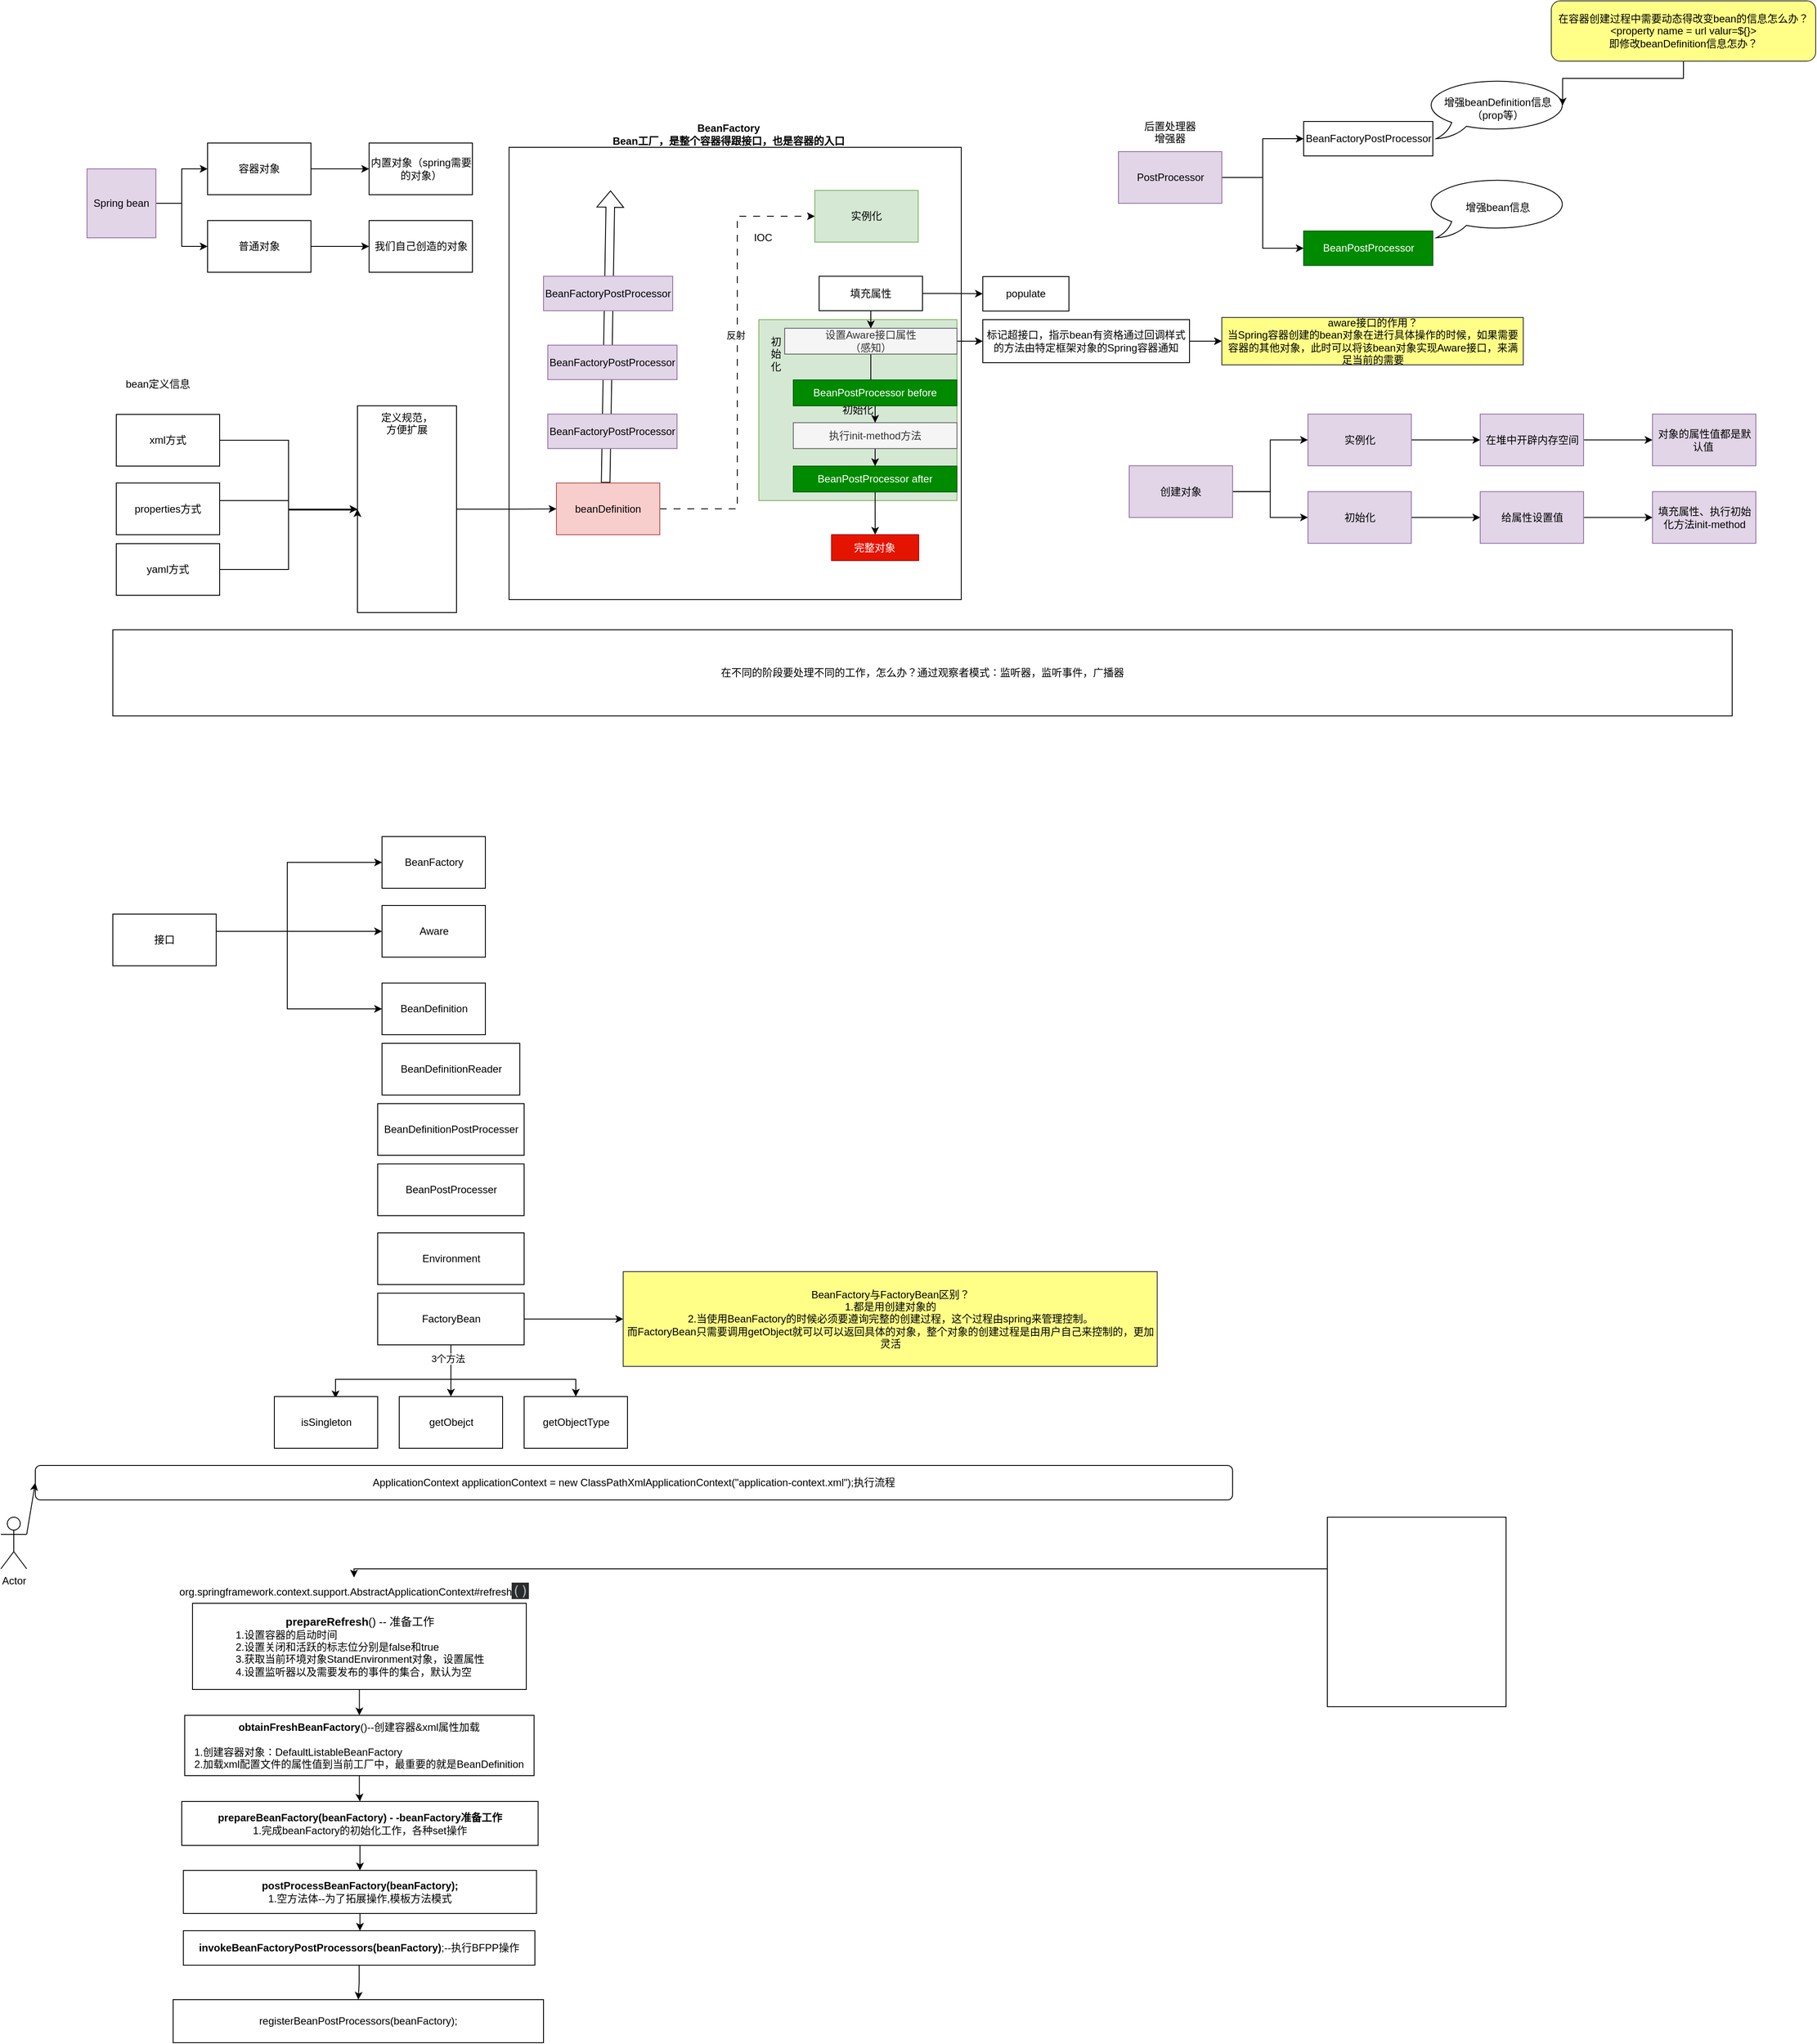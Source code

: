 <mxfile version="21.6.1" type="github">
  <diagram name="Page-1" id="jlQ3cXgN7aJ13FgP9XYz">
    <mxGraphModel dx="3249" dy="2058" grid="1" gridSize="10" guides="1" tooltips="1" connect="1" arrows="1" fold="1" page="1" pageScale="1" pageWidth="827" pageHeight="1169" math="0" shadow="0">
      <root>
        <mxCell id="0" />
        <mxCell id="1" parent="0" />
        <mxCell id="SPWMK8qn0EH0Q9EclBWB-1" value="" style="whiteSpace=wrap;html=1;aspect=fixed;" vertex="1" parent="1">
          <mxGeometry x="-860" y="-760" width="525" height="525" as="geometry" />
        </mxCell>
        <mxCell id="SPWMK8qn0EH0Q9EclBWB-2" value="&lt;b&gt;BeanFactory&lt;br&gt;Bean工厂，是整个容器得跟接口，也是容器的入口&lt;/b&gt;" style="text;html=1;strokeColor=none;fillColor=none;align=center;verticalAlign=middle;whiteSpace=wrap;rounded=0;" vertex="1" parent="1">
          <mxGeometry x="-780" y="-785" width="350" height="20" as="geometry" />
        </mxCell>
        <mxCell id="SPWMK8qn0EH0Q9EclBWB-12" style="edgeStyle=orthogonalEdgeStyle;rounded=0;orthogonalLoop=1;jettySize=auto;html=1;exitX=1;exitY=0.5;exitDx=0;exitDy=0;entryX=0;entryY=0.5;entryDx=0;entryDy=0;dashed=1;dashPattern=8 8;" edge="1" parent="1" source="SPWMK8qn0EH0Q9EclBWB-3" target="SPWMK8qn0EH0Q9EclBWB-5">
          <mxGeometry relative="1" as="geometry" />
        </mxCell>
        <mxCell id="SPWMK8qn0EH0Q9EclBWB-13" value="反射" style="edgeLabel;html=1;align=center;verticalAlign=middle;resizable=0;points=[];" vertex="1" connectable="0" parent="SPWMK8qn0EH0Q9EclBWB-12">
          <mxGeometry x="0.124" y="2" relative="1" as="geometry">
            <mxPoint as="offset" />
          </mxGeometry>
        </mxCell>
        <mxCell id="SPWMK8qn0EH0Q9EclBWB-3" value="beanDefinition" style="rounded=0;whiteSpace=wrap;html=1;fillColor=#f8cecc;strokeColor=#b85450;" vertex="1" parent="1">
          <mxGeometry x="-805" y="-370.36" width="120" height="60" as="geometry" />
        </mxCell>
        <mxCell id="SPWMK8qn0EH0Q9EclBWB-4" value="初始化" style="rounded=0;whiteSpace=wrap;html=1;fillColor=#d5e8d4;strokeColor=#82b366;" vertex="1" parent="1">
          <mxGeometry x="-570" y="-560" width="230" height="210" as="geometry" />
        </mxCell>
        <mxCell id="SPWMK8qn0EH0Q9EclBWB-5" value="实例化" style="rounded=0;whiteSpace=wrap;html=1;fillColor=#d5e8d4;strokeColor=#82b366;" vertex="1" parent="1">
          <mxGeometry x="-505" y="-710" width="120" height="60" as="geometry" />
        </mxCell>
        <mxCell id="SPWMK8qn0EH0Q9EclBWB-7" value="" style="shape=flexArrow;endArrow=classic;html=1;rounded=0;entryX=0.319;entryY=0.021;entryDx=0;entryDy=0;entryPerimeter=0;" edge="1" parent="1">
          <mxGeometry width="50" height="50" relative="1" as="geometry">
            <mxPoint x="-747.85" y="-370.71" as="sourcePoint" />
            <mxPoint x="-742.16" y="-710" as="targetPoint" />
          </mxGeometry>
        </mxCell>
        <mxCell id="SPWMK8qn0EH0Q9EclBWB-8" value="BeanFactoryPostProcessor" style="rounded=0;whiteSpace=wrap;html=1;fillColor=#e1d5e7;strokeColor=#9673a6;" vertex="1" parent="1">
          <mxGeometry x="-815" y="-450.36" width="150" height="40" as="geometry" />
        </mxCell>
        <mxCell id="SPWMK8qn0EH0Q9EclBWB-9" value="BeanFactoryPostProcessor" style="rounded=0;whiteSpace=wrap;html=1;fillColor=#e1d5e7;strokeColor=#9673a6;" vertex="1" parent="1">
          <mxGeometry x="-815" y="-530.36" width="150" height="40" as="geometry" />
        </mxCell>
        <mxCell id="SPWMK8qn0EH0Q9EclBWB-10" value="BeanFactoryPostProcessor" style="rounded=0;whiteSpace=wrap;html=1;fillColor=#e1d5e7;strokeColor=#9673a6;" vertex="1" parent="1">
          <mxGeometry x="-820" y="-610.36" width="150" height="40" as="geometry" />
        </mxCell>
        <mxCell id="SPWMK8qn0EH0Q9EclBWB-15" value="IOC" style="text;html=1;strokeColor=none;fillColor=none;align=center;verticalAlign=middle;whiteSpace=wrap;rounded=0;" vertex="1" parent="1">
          <mxGeometry x="-595" y="-670" width="60" height="30" as="geometry" />
        </mxCell>
        <mxCell id="SPWMK8qn0EH0Q9EclBWB-18" value="" style="edgeStyle=orthogonalEdgeStyle;rounded=0;orthogonalLoop=1;jettySize=auto;html=1;" edge="1" parent="1" source="SPWMK8qn0EH0Q9EclBWB-16" target="SPWMK8qn0EH0Q9EclBWB-17">
          <mxGeometry relative="1" as="geometry" />
        </mxCell>
        <mxCell id="SPWMK8qn0EH0Q9EclBWB-21" value="" style="edgeStyle=orthogonalEdgeStyle;rounded=0;orthogonalLoop=1;jettySize=auto;html=1;" edge="1" parent="1" source="SPWMK8qn0EH0Q9EclBWB-16" target="SPWMK8qn0EH0Q9EclBWB-20">
          <mxGeometry relative="1" as="geometry" />
        </mxCell>
        <mxCell id="SPWMK8qn0EH0Q9EclBWB-16" value="填充属性" style="rounded=0;whiteSpace=wrap;html=1;" vertex="1" parent="1">
          <mxGeometry x="-500" y="-610.36" width="120" height="40" as="geometry" />
        </mxCell>
        <mxCell id="SPWMK8qn0EH0Q9EclBWB-17" value="populate" style="rounded=0;whiteSpace=wrap;html=1;" vertex="1" parent="1">
          <mxGeometry x="-310" y="-610" width="100" height="40" as="geometry" />
        </mxCell>
        <mxCell id="SPWMK8qn0EH0Q9EclBWB-67" style="edgeStyle=orthogonalEdgeStyle;rounded=0;orthogonalLoop=1;jettySize=auto;html=1;entryX=0;entryY=0.5;entryDx=0;entryDy=0;" edge="1" parent="1" source="SPWMK8qn0EH0Q9EclBWB-20" target="SPWMK8qn0EH0Q9EclBWB-66">
          <mxGeometry relative="1" as="geometry" />
        </mxCell>
        <mxCell id="SPWMK8qn0EH0Q9EclBWB-68" value="" style="edgeStyle=orthogonalEdgeStyle;rounded=0;orthogonalLoop=1;jettySize=auto;html=1;entryX=0.5;entryY=0;entryDx=0;entryDy=0;" edge="1" parent="1" source="SPWMK8qn0EH0Q9EclBWB-20" target="SPWMK8qn0EH0Q9EclBWB-36">
          <mxGeometry relative="1" as="geometry">
            <Array as="points">
              <mxPoint x="-440" y="-480" />
              <mxPoint x="-435" y="-480" />
            </Array>
          </mxGeometry>
        </mxCell>
        <mxCell id="SPWMK8qn0EH0Q9EclBWB-20" value="设置Aware接口属性&lt;br&gt;（感知）" style="rounded=0;whiteSpace=wrap;html=1;fillColor=#f5f5f5;fontColor=#333333;strokeColor=#666666;" vertex="1" parent="1">
          <mxGeometry x="-540" y="-550" width="200" height="30" as="geometry" />
        </mxCell>
        <mxCell id="SPWMK8qn0EH0Q9EclBWB-22" value="BeanFactoryPostProcessor" style="rounded=0;whiteSpace=wrap;html=1;" vertex="1" parent="1">
          <mxGeometry x="62.5" y="-790" width="150" height="40" as="geometry" />
        </mxCell>
        <mxCell id="SPWMK8qn0EH0Q9EclBWB-26" style="edgeStyle=orthogonalEdgeStyle;rounded=0;orthogonalLoop=1;jettySize=auto;html=1;entryX=0;entryY=0.5;entryDx=0;entryDy=0;" edge="1" parent="1" source="SPWMK8qn0EH0Q9EclBWB-23" target="SPWMK8qn0EH0Q9EclBWB-22">
          <mxGeometry relative="1" as="geometry" />
        </mxCell>
        <mxCell id="SPWMK8qn0EH0Q9EclBWB-31" style="edgeStyle=orthogonalEdgeStyle;rounded=0;orthogonalLoop=1;jettySize=auto;html=1;entryX=0;entryY=0.5;entryDx=0;entryDy=0;" edge="1" parent="1" source="SPWMK8qn0EH0Q9EclBWB-23" target="SPWMK8qn0EH0Q9EclBWB-32">
          <mxGeometry relative="1" as="geometry">
            <mxPoint x="62.5" y="-665" as="targetPoint" />
          </mxGeometry>
        </mxCell>
        <mxCell id="SPWMK8qn0EH0Q9EclBWB-23" value="PostProcessor" style="whiteSpace=wrap;html=1;rounded=0;fillColor=#e1d5e7;strokeColor=#9673a6;" vertex="1" parent="1">
          <mxGeometry x="-152.5" y="-755" width="120" height="60" as="geometry" />
        </mxCell>
        <mxCell id="SPWMK8qn0EH0Q9EclBWB-29" value="&#xa;&lt;span style=&quot;color: rgb(0, 0, 0); font-family: Helvetica; font-size: 12px; font-style: normal; font-variant-ligatures: normal; font-variant-caps: normal; font-weight: 400; letter-spacing: normal; orphans: 2; text-align: center; text-indent: 0px; text-transform: none; widows: 2; word-spacing: 0px; -webkit-text-stroke-width: 0px; background-color: rgb(251, 251, 251); text-decoration-thickness: initial; text-decoration-style: initial; text-decoration-color: initial; float: none; display: inline !important;&quot;&gt;后置处理器&lt;/span&gt;&lt;br style=&quot;border-color: var(--border-color); color: rgb(0, 0, 0); font-family: Helvetica; font-size: 12px; font-style: normal; font-variant-ligatures: normal; font-variant-caps: normal; font-weight: 400; letter-spacing: normal; orphans: 2; text-align: center; text-indent: 0px; text-transform: none; widows: 2; word-spacing: 0px; -webkit-text-stroke-width: 0px; background-color: rgb(251, 251, 251); text-decoration-thickness: initial; text-decoration-style: initial; text-decoration-color: initial;&quot;&gt;&lt;span style=&quot;color: rgb(0, 0, 0); font-family: Helvetica; font-size: 12px; font-style: normal; font-variant-ligatures: normal; font-variant-caps: normal; font-weight: 400; letter-spacing: normal; orphans: 2; text-align: center; text-indent: 0px; text-transform: none; widows: 2; word-spacing: 0px; -webkit-text-stroke-width: 0px; background-color: rgb(251, 251, 251); text-decoration-thickness: initial; text-decoration-style: initial; text-decoration-color: initial; float: none; display: inline !important;&quot;&gt;增强器&lt;/span&gt;&#xa;&#xa;" style="text;html=1;strokeColor=none;fillColor=none;align=center;verticalAlign=middle;whiteSpace=wrap;rounded=0;" vertex="1" parent="1">
          <mxGeometry x="-160" y="-785" width="135" height="30" as="geometry" />
        </mxCell>
        <mxCell id="SPWMK8qn0EH0Q9EclBWB-32" value="BeanPostProcessor" style="rounded=0;whiteSpace=wrap;html=1;fillColor=#008a00;fontColor=#ffffff;strokeColor=#005700;" vertex="1" parent="1">
          <mxGeometry x="62.5" y="-662.86" width="150" height="40" as="geometry" />
        </mxCell>
        <mxCell id="SPWMK8qn0EH0Q9EclBWB-34" value="增强beanDefinition信息&lt;br&gt;（prop等）" style="whiteSpace=wrap;html=1;shape=mxgraph.basic.oval_callout" vertex="1" parent="1">
          <mxGeometry x="202.5" y="-840" width="170" height="70" as="geometry" />
        </mxCell>
        <mxCell id="SPWMK8qn0EH0Q9EclBWB-35" value="增强bean信息" style="whiteSpace=wrap;html=1;shape=mxgraph.basic.oval_callout;direction=east;" vertex="1" parent="1">
          <mxGeometry x="202.5" y="-725" width="170" height="70" as="geometry" />
        </mxCell>
        <mxCell id="SPWMK8qn0EH0Q9EclBWB-41" value="" style="edgeStyle=orthogonalEdgeStyle;rounded=0;orthogonalLoop=1;jettySize=auto;html=1;" edge="1" parent="1" source="SPWMK8qn0EH0Q9EclBWB-36" target="SPWMK8qn0EH0Q9EclBWB-39">
          <mxGeometry relative="1" as="geometry" />
        </mxCell>
        <mxCell id="SPWMK8qn0EH0Q9EclBWB-36" value="BeanPostProcessor before" style="rounded=0;whiteSpace=wrap;html=1;fillColor=#008a00;fontColor=#ffffff;strokeColor=#005700;" vertex="1" parent="1">
          <mxGeometry x="-530" y="-490" width="190" height="30" as="geometry" />
        </mxCell>
        <mxCell id="SPWMK8qn0EH0Q9EclBWB-73" value="" style="edgeStyle=orthogonalEdgeStyle;rounded=0;orthogonalLoop=1;jettySize=auto;html=1;" edge="1" parent="1" source="SPWMK8qn0EH0Q9EclBWB-38" target="SPWMK8qn0EH0Q9EclBWB-43">
          <mxGeometry relative="1" as="geometry" />
        </mxCell>
        <mxCell id="SPWMK8qn0EH0Q9EclBWB-38" value="BeanPostProcessor after" style="rounded=0;whiteSpace=wrap;html=1;fillColor=#008a00;fontColor=#ffffff;strokeColor=#005700;" vertex="1" parent="1">
          <mxGeometry x="-530" y="-390" width="190" height="30" as="geometry" />
        </mxCell>
        <mxCell id="SPWMK8qn0EH0Q9EclBWB-42" value="" style="edgeStyle=orthogonalEdgeStyle;rounded=0;orthogonalLoop=1;jettySize=auto;html=1;" edge="1" parent="1" source="SPWMK8qn0EH0Q9EclBWB-39" target="SPWMK8qn0EH0Q9EclBWB-38">
          <mxGeometry relative="1" as="geometry" />
        </mxCell>
        <mxCell id="SPWMK8qn0EH0Q9EclBWB-39" value="执行init-method方法" style="rounded=0;whiteSpace=wrap;html=1;fillColor=#f5f5f5;fontColor=#333333;strokeColor=#666666;" vertex="1" parent="1">
          <mxGeometry x="-530" y="-440.36" width="190" height="30" as="geometry" />
        </mxCell>
        <mxCell id="SPWMK8qn0EH0Q9EclBWB-43" value="完整对象" style="whiteSpace=wrap;html=1;rounded=0;fillColor=#e51400;fontColor=#ffffff;strokeColor=#B20000;" vertex="1" parent="1">
          <mxGeometry x="-485.63" y="-310.36" width="101.25" height="30" as="geometry" />
        </mxCell>
        <mxCell id="SPWMK8qn0EH0Q9EclBWB-46" value="bean定义信息" style="text;strokeColor=none;fillColor=none;align=left;verticalAlign=middle;spacingLeft=4;spacingRight=4;overflow=hidden;points=[[0,0.5],[1,0.5]];portConstraint=eastwest;rotatable=0;whiteSpace=wrap;html=1;" vertex="1" parent="1">
          <mxGeometry x="-1311" y="-500" width="110" height="30" as="geometry" />
        </mxCell>
        <mxCell id="SPWMK8qn0EH0Q9EclBWB-57" style="edgeStyle=orthogonalEdgeStyle;rounded=0;orthogonalLoop=1;jettySize=auto;html=1;entryX=0;entryY=0.5;entryDx=0;entryDy=0;" edge="1" parent="1" source="SPWMK8qn0EH0Q9EclBWB-47" target="SPWMK8qn0EH0Q9EclBWB-3">
          <mxGeometry relative="1" as="geometry" />
        </mxCell>
        <mxCell id="SPWMK8qn0EH0Q9EclBWB-47" value="定义规范，&lt;br&gt;方便扩展" style="whiteSpace=wrap;html=1;verticalAlign=top;strokeWidth=1;" vertex="1" parent="1">
          <mxGeometry x="-1036" y="-460" width="115" height="240" as="geometry" />
        </mxCell>
        <mxCell id="SPWMK8qn0EH0Q9EclBWB-58" style="edgeStyle=orthogonalEdgeStyle;rounded=0;orthogonalLoop=1;jettySize=auto;html=1;entryX=0;entryY=0.5;entryDx=0;entryDy=0;" edge="1" parent="1" source="SPWMK8qn0EH0Q9EclBWB-51" target="SPWMK8qn0EH0Q9EclBWB-47">
          <mxGeometry relative="1" as="geometry" />
        </mxCell>
        <mxCell id="SPWMK8qn0EH0Q9EclBWB-51" value="xml方式" style="rounded=0;whiteSpace=wrap;html=1;" vertex="1" parent="1">
          <mxGeometry x="-1316" y="-450" width="120" height="60" as="geometry" />
        </mxCell>
        <mxCell id="SPWMK8qn0EH0Q9EclBWB-59" style="edgeStyle=orthogonalEdgeStyle;rounded=0;orthogonalLoop=1;jettySize=auto;html=1;" edge="1" parent="1" source="SPWMK8qn0EH0Q9EclBWB-52">
          <mxGeometry relative="1" as="geometry">
            <mxPoint x="-1036" y="-340.0" as="targetPoint" />
            <Array as="points">
              <mxPoint x="-1116" y="-350" />
              <mxPoint x="-1116" y="-339" />
              <mxPoint x="-1036" y="-339" />
            </Array>
          </mxGeometry>
        </mxCell>
        <mxCell id="SPWMK8qn0EH0Q9EclBWB-52" value="properties方式" style="rounded=0;whiteSpace=wrap;html=1;" vertex="1" parent="1">
          <mxGeometry x="-1316" y="-370.36" width="120" height="60" as="geometry" />
        </mxCell>
        <mxCell id="SPWMK8qn0EH0Q9EclBWB-60" style="edgeStyle=orthogonalEdgeStyle;rounded=0;orthogonalLoop=1;jettySize=auto;html=1;" edge="1" parent="1" source="SPWMK8qn0EH0Q9EclBWB-53">
          <mxGeometry relative="1" as="geometry">
            <mxPoint x="-1036" y="-340.0" as="targetPoint" />
            <Array as="points">
              <mxPoint x="-1116" y="-270" />
              <mxPoint x="-1116" y="-340" />
            </Array>
          </mxGeometry>
        </mxCell>
        <mxCell id="SPWMK8qn0EH0Q9EclBWB-53" value="yaml方式" style="rounded=0;whiteSpace=wrap;html=1;" vertex="1" parent="1">
          <mxGeometry x="-1316" y="-300" width="120" height="60" as="geometry" />
        </mxCell>
        <mxCell id="SPWMK8qn0EH0Q9EclBWB-96" value="" style="edgeStyle=orthogonalEdgeStyle;rounded=0;orthogonalLoop=1;jettySize=auto;html=1;" edge="1" parent="1" source="SPWMK8qn0EH0Q9EclBWB-65" target="SPWMK8qn0EH0Q9EclBWB-95">
          <mxGeometry relative="1" as="geometry" />
        </mxCell>
        <mxCell id="SPWMK8qn0EH0Q9EclBWB-98" style="edgeStyle=orthogonalEdgeStyle;rounded=0;orthogonalLoop=1;jettySize=auto;html=1;" edge="1" parent="1" source="SPWMK8qn0EH0Q9EclBWB-65" target="SPWMK8qn0EH0Q9EclBWB-97">
          <mxGeometry relative="1" as="geometry" />
        </mxCell>
        <mxCell id="SPWMK8qn0EH0Q9EclBWB-65" value="Spring bean" style="whiteSpace=wrap;html=1;aspect=fixed;fillColor=#e1d5e7;strokeColor=#9673a6;" vertex="1" parent="1">
          <mxGeometry x="-1350" y="-735" width="80" height="80" as="geometry" />
        </mxCell>
        <mxCell id="SPWMK8qn0EH0Q9EclBWB-79" value="" style="edgeStyle=orthogonalEdgeStyle;rounded=0;orthogonalLoop=1;jettySize=auto;html=1;" edge="1" parent="1" source="SPWMK8qn0EH0Q9EclBWB-66" target="SPWMK8qn0EH0Q9EclBWB-78">
          <mxGeometry relative="1" as="geometry" />
        </mxCell>
        <mxCell id="SPWMK8qn0EH0Q9EclBWB-66" value="标记超接口，指示bean有资格通过回调样式的方法由特定框架对象的Spring容器通知" style="rounded=0;whiteSpace=wrap;html=1;" vertex="1" parent="1">
          <mxGeometry x="-310" y="-560" width="240" height="50" as="geometry" />
        </mxCell>
        <mxCell id="SPWMK8qn0EH0Q9EclBWB-77" style="edgeStyle=orthogonalEdgeStyle;rounded=0;orthogonalLoop=1;jettySize=auto;html=1;entryX=0.945;entryY=0.45;entryDx=0;entryDy=0;entryPerimeter=0;" edge="1" parent="1" source="SPWMK8qn0EH0Q9EclBWB-75" target="SPWMK8qn0EH0Q9EclBWB-34">
          <mxGeometry relative="1" as="geometry" />
        </mxCell>
        <mxCell id="SPWMK8qn0EH0Q9EclBWB-75" value="在容器创建过程中需要动态得改变bean的信息怎么办？&lt;br&gt;&amp;lt;property name = url valur=${}&amp;gt;&lt;br&gt;即修改beanDefinition信息怎办？" style="rounded=1;whiteSpace=wrap;html=1;fillColor=#ffff88;strokeColor=#36393d;" vertex="1" parent="1">
          <mxGeometry x="350" y="-930" width="307" height="70" as="geometry" />
        </mxCell>
        <mxCell id="SPWMK8qn0EH0Q9EclBWB-78" value="aware接口的作用？&lt;br&gt;当Spring容器创建的bean对象在进行具体操作的时候，如果需要容器的其他对象，此时可以将该bean对象实现Aware接口，来满足当前的需要" style="whiteSpace=wrap;html=1;rounded=0;fillColor=#ffff88;strokeColor=#36393d;" vertex="1" parent="1">
          <mxGeometry x="-32.5" y="-562.5" width="350" height="55" as="geometry" />
        </mxCell>
        <mxCell id="SPWMK8qn0EH0Q9EclBWB-81" value="初&lt;br&gt;始&lt;br&gt;化" style="text;html=1;strokeColor=none;fillColor=none;align=center;verticalAlign=middle;whiteSpace=wrap;rounded=0;" vertex="1" parent="1">
          <mxGeometry x="-580" y="-550" width="60" height="60" as="geometry" />
        </mxCell>
        <mxCell id="SPWMK8qn0EH0Q9EclBWB-84" value="" style="edgeStyle=orthogonalEdgeStyle;rounded=0;orthogonalLoop=1;jettySize=auto;html=1;" edge="1" parent="1" source="SPWMK8qn0EH0Q9EclBWB-82" target="SPWMK8qn0EH0Q9EclBWB-83">
          <mxGeometry relative="1" as="geometry" />
        </mxCell>
        <mxCell id="SPWMK8qn0EH0Q9EclBWB-86" style="edgeStyle=orthogonalEdgeStyle;rounded=0;orthogonalLoop=1;jettySize=auto;html=1;" edge="1" parent="1" source="SPWMK8qn0EH0Q9EclBWB-82" target="SPWMK8qn0EH0Q9EclBWB-85">
          <mxGeometry relative="1" as="geometry" />
        </mxCell>
        <mxCell id="SPWMK8qn0EH0Q9EclBWB-82" value="创建对象" style="whiteSpace=wrap;html=1;rounded=0;fillColor=#e1d5e7;strokeColor=#9673a6;" vertex="1" parent="1">
          <mxGeometry x="-140" y="-390.36" width="120" height="60" as="geometry" />
        </mxCell>
        <mxCell id="SPWMK8qn0EH0Q9EclBWB-88" value="" style="edgeStyle=orthogonalEdgeStyle;rounded=0;orthogonalLoop=1;jettySize=auto;html=1;" edge="1" parent="1" source="SPWMK8qn0EH0Q9EclBWB-83" target="SPWMK8qn0EH0Q9EclBWB-87">
          <mxGeometry relative="1" as="geometry" />
        </mxCell>
        <mxCell id="SPWMK8qn0EH0Q9EclBWB-83" value="实例化" style="whiteSpace=wrap;html=1;fillColor=#e1d5e7;strokeColor=#9673a6;rounded=0;" vertex="1" parent="1">
          <mxGeometry x="67.5" y="-450.36" width="120" height="60" as="geometry" />
        </mxCell>
        <mxCell id="SPWMK8qn0EH0Q9EclBWB-92" value="" style="edgeStyle=orthogonalEdgeStyle;rounded=0;orthogonalLoop=1;jettySize=auto;html=1;" edge="1" parent="1" source="SPWMK8qn0EH0Q9EclBWB-85" target="SPWMK8qn0EH0Q9EclBWB-91">
          <mxGeometry relative="1" as="geometry" />
        </mxCell>
        <mxCell id="SPWMK8qn0EH0Q9EclBWB-85" value="初始化" style="whiteSpace=wrap;html=1;fillColor=#e1d5e7;strokeColor=#9673a6;rounded=0;" vertex="1" parent="1">
          <mxGeometry x="67.5" y="-360.36" width="120" height="60" as="geometry" />
        </mxCell>
        <mxCell id="SPWMK8qn0EH0Q9EclBWB-90" value="" style="edgeStyle=orthogonalEdgeStyle;rounded=0;orthogonalLoop=1;jettySize=auto;html=1;" edge="1" parent="1" source="SPWMK8qn0EH0Q9EclBWB-87" target="SPWMK8qn0EH0Q9EclBWB-89">
          <mxGeometry relative="1" as="geometry" />
        </mxCell>
        <mxCell id="SPWMK8qn0EH0Q9EclBWB-87" value="在堆中开辟内存空间" style="whiteSpace=wrap;html=1;fillColor=#e1d5e7;strokeColor=#9673a6;rounded=0;" vertex="1" parent="1">
          <mxGeometry x="267.5" y="-450.36" width="120" height="60" as="geometry" />
        </mxCell>
        <mxCell id="SPWMK8qn0EH0Q9EclBWB-89" value="对象的属性值都是默认值&amp;nbsp;" style="whiteSpace=wrap;html=1;fillColor=#e1d5e7;strokeColor=#9673a6;rounded=0;" vertex="1" parent="1">
          <mxGeometry x="467.5" y="-450.36" width="120" height="60" as="geometry" />
        </mxCell>
        <mxCell id="SPWMK8qn0EH0Q9EclBWB-94" value="" style="edgeStyle=orthogonalEdgeStyle;rounded=0;orthogonalLoop=1;jettySize=auto;html=1;" edge="1" parent="1" source="SPWMK8qn0EH0Q9EclBWB-91" target="SPWMK8qn0EH0Q9EclBWB-93">
          <mxGeometry relative="1" as="geometry" />
        </mxCell>
        <mxCell id="SPWMK8qn0EH0Q9EclBWB-91" value="给属性设置值" style="whiteSpace=wrap;html=1;fillColor=#e1d5e7;strokeColor=#9673a6;rounded=0;" vertex="1" parent="1">
          <mxGeometry x="267.5" y="-360.36" width="120" height="60" as="geometry" />
        </mxCell>
        <mxCell id="SPWMK8qn0EH0Q9EclBWB-93" value="填充属性、执行初始化方法init-method" style="whiteSpace=wrap;html=1;fillColor=#e1d5e7;strokeColor=#9673a6;rounded=0;" vertex="1" parent="1">
          <mxGeometry x="467.5" y="-360.36" width="120" height="60" as="geometry" />
        </mxCell>
        <mxCell id="SPWMK8qn0EH0Q9EclBWB-100" value="" style="edgeStyle=orthogonalEdgeStyle;rounded=0;orthogonalLoop=1;jettySize=auto;html=1;" edge="1" parent="1" source="SPWMK8qn0EH0Q9EclBWB-95" target="SPWMK8qn0EH0Q9EclBWB-99">
          <mxGeometry relative="1" as="geometry" />
        </mxCell>
        <mxCell id="SPWMK8qn0EH0Q9EclBWB-95" value="容器对象" style="whiteSpace=wrap;html=1;" vertex="1" parent="1">
          <mxGeometry x="-1210" y="-765" width="120" height="60" as="geometry" />
        </mxCell>
        <mxCell id="SPWMK8qn0EH0Q9EclBWB-102" value="" style="edgeStyle=orthogonalEdgeStyle;rounded=0;orthogonalLoop=1;jettySize=auto;html=1;" edge="1" parent="1" source="SPWMK8qn0EH0Q9EclBWB-97" target="SPWMK8qn0EH0Q9EclBWB-101">
          <mxGeometry relative="1" as="geometry" />
        </mxCell>
        <mxCell id="SPWMK8qn0EH0Q9EclBWB-97" value="普通对象" style="whiteSpace=wrap;html=1;" vertex="1" parent="1">
          <mxGeometry x="-1210" y="-675" width="120" height="60" as="geometry" />
        </mxCell>
        <mxCell id="SPWMK8qn0EH0Q9EclBWB-99" value="内置对象（spring需要的对象）" style="whiteSpace=wrap;html=1;" vertex="1" parent="1">
          <mxGeometry x="-1022.5" y="-765" width="120" height="60" as="geometry" />
        </mxCell>
        <mxCell id="SPWMK8qn0EH0Q9EclBWB-101" value="我们自己创造的对象" style="whiteSpace=wrap;html=1;" vertex="1" parent="1">
          <mxGeometry x="-1022.5" y="-675" width="120" height="60" as="geometry" />
        </mxCell>
        <mxCell id="SPWMK8qn0EH0Q9EclBWB-104" value="在不同的阶段要处理不同的工作，怎么办？通过观察者模式：监听器，监听事件，广播器" style="rounded=0;whiteSpace=wrap;html=1;" vertex="1" parent="1">
          <mxGeometry x="-1320" y="-200" width="1880" height="100" as="geometry" />
        </mxCell>
        <mxCell id="SPWMK8qn0EH0Q9EclBWB-107" value="" style="edgeStyle=orthogonalEdgeStyle;rounded=0;orthogonalLoop=1;jettySize=auto;html=1;entryX=0;entryY=0.5;entryDx=0;entryDy=0;" edge="1" parent="1" target="SPWMK8qn0EH0Q9EclBWB-106">
          <mxGeometry relative="1" as="geometry">
            <mxPoint x="-1200" y="150" as="sourcePoint" />
            <mxPoint x="-1007.5" y="30" as="targetPoint" />
            <Array as="points">
              <mxPoint x="-1117.5" y="150" />
              <mxPoint x="-1117.5" y="70" />
            </Array>
          </mxGeometry>
        </mxCell>
        <mxCell id="SPWMK8qn0EH0Q9EclBWB-110" style="edgeStyle=orthogonalEdgeStyle;rounded=0;orthogonalLoop=1;jettySize=auto;html=1;" edge="1" parent="1" source="SPWMK8qn0EH0Q9EclBWB-105" target="SPWMK8qn0EH0Q9EclBWB-108">
          <mxGeometry relative="1" as="geometry">
            <Array as="points">
              <mxPoint x="-1157.5" y="150" />
              <mxPoint x="-1157.5" y="150" />
            </Array>
          </mxGeometry>
        </mxCell>
        <mxCell id="SPWMK8qn0EH0Q9EclBWB-111" style="edgeStyle=orthogonalEdgeStyle;rounded=0;orthogonalLoop=1;jettySize=auto;html=1;entryX=0;entryY=0.5;entryDx=0;entryDy=0;" edge="1" parent="1" source="SPWMK8qn0EH0Q9EclBWB-105" target="SPWMK8qn0EH0Q9EclBWB-109">
          <mxGeometry relative="1" as="geometry">
            <Array as="points">
              <mxPoint x="-1117.5" y="150" />
              <mxPoint x="-1117.5" y="240" />
            </Array>
          </mxGeometry>
        </mxCell>
        <mxCell id="SPWMK8qn0EH0Q9EclBWB-105" value="接口" style="rounded=0;whiteSpace=wrap;html=1;" vertex="1" parent="1">
          <mxGeometry x="-1320" y="130" width="120" height="60" as="geometry" />
        </mxCell>
        <mxCell id="SPWMK8qn0EH0Q9EclBWB-106" value="BeanFactory" style="rounded=0;whiteSpace=wrap;html=1;" vertex="1" parent="1">
          <mxGeometry x="-1007.5" y="40" width="120" height="60" as="geometry" />
        </mxCell>
        <mxCell id="SPWMK8qn0EH0Q9EclBWB-108" value="Aware" style="rounded=0;whiteSpace=wrap;html=1;" vertex="1" parent="1">
          <mxGeometry x="-1007.5" y="120" width="120" height="60" as="geometry" />
        </mxCell>
        <mxCell id="SPWMK8qn0EH0Q9EclBWB-109" value="BeanDefinition" style="rounded=0;whiteSpace=wrap;html=1;" vertex="1" parent="1">
          <mxGeometry x="-1007.5" y="210" width="120" height="60" as="geometry" />
        </mxCell>
        <mxCell id="SPWMK8qn0EH0Q9EclBWB-112" value="BeanDefinitionReader" style="rounded=0;whiteSpace=wrap;html=1;" vertex="1" parent="1">
          <mxGeometry x="-1007.5" y="280" width="160" height="60" as="geometry" />
        </mxCell>
        <mxCell id="SPWMK8qn0EH0Q9EclBWB-113" value="BeanDefinitionPostProcesser" style="rounded=0;whiteSpace=wrap;html=1;" vertex="1" parent="1">
          <mxGeometry x="-1012.5" y="350" width="170" height="60" as="geometry" />
        </mxCell>
        <mxCell id="SPWMK8qn0EH0Q9EclBWB-114" value="BeanPostProcesser" style="rounded=0;whiteSpace=wrap;html=1;" vertex="1" parent="1">
          <mxGeometry x="-1012.5" y="420" width="170" height="60" as="geometry" />
        </mxCell>
        <mxCell id="SPWMK8qn0EH0Q9EclBWB-115" value="Environment" style="rounded=0;whiteSpace=wrap;html=1;" vertex="1" parent="1">
          <mxGeometry x="-1012.5" y="500" width="170" height="60" as="geometry" />
        </mxCell>
        <mxCell id="SPWMK8qn0EH0Q9EclBWB-118" value="" style="edgeStyle=orthogonalEdgeStyle;rounded=0;orthogonalLoop=1;jettySize=auto;html=1;" edge="1" parent="1" source="SPWMK8qn0EH0Q9EclBWB-116" target="SPWMK8qn0EH0Q9EclBWB-117">
          <mxGeometry relative="1" as="geometry" />
        </mxCell>
        <mxCell id="SPWMK8qn0EH0Q9EclBWB-121" style="edgeStyle=orthogonalEdgeStyle;rounded=0;orthogonalLoop=1;jettySize=auto;html=1;entryX=0.592;entryY=0.033;entryDx=0;entryDy=0;entryPerimeter=0;" edge="1" parent="1" source="SPWMK8qn0EH0Q9EclBWB-116" target="SPWMK8qn0EH0Q9EclBWB-120">
          <mxGeometry relative="1" as="geometry">
            <Array as="points">
              <mxPoint x="-927.5" y="670" />
              <mxPoint x="-1061.5" y="670" />
            </Array>
          </mxGeometry>
        </mxCell>
        <mxCell id="SPWMK8qn0EH0Q9EclBWB-122" style="edgeStyle=orthogonalEdgeStyle;rounded=0;orthogonalLoop=1;jettySize=auto;html=1;" edge="1" parent="1" source="SPWMK8qn0EH0Q9EclBWB-116" target="SPWMK8qn0EH0Q9EclBWB-119">
          <mxGeometry relative="1" as="geometry">
            <Array as="points">
              <mxPoint x="-927.5" y="670" />
              <mxPoint x="-782.5" y="670" />
            </Array>
          </mxGeometry>
        </mxCell>
        <mxCell id="SPWMK8qn0EH0Q9EclBWB-125" value="3个方法" style="edgeLabel;html=1;align=center;verticalAlign=middle;resizable=0;points=[];" vertex="1" connectable="0" parent="SPWMK8qn0EH0Q9EclBWB-122">
          <mxGeometry x="-0.849" y="-4" relative="1" as="geometry">
            <mxPoint as="offset" />
          </mxGeometry>
        </mxCell>
        <mxCell id="SPWMK8qn0EH0Q9EclBWB-124" value="" style="edgeStyle=orthogonalEdgeStyle;rounded=0;orthogonalLoop=1;jettySize=auto;html=1;" edge="1" parent="1" source="SPWMK8qn0EH0Q9EclBWB-116" target="SPWMK8qn0EH0Q9EclBWB-123">
          <mxGeometry relative="1" as="geometry" />
        </mxCell>
        <mxCell id="SPWMK8qn0EH0Q9EclBWB-116" value="FactoryBean" style="rounded=0;whiteSpace=wrap;html=1;" vertex="1" parent="1">
          <mxGeometry x="-1012.5" y="570" width="170" height="60" as="geometry" />
        </mxCell>
        <mxCell id="SPWMK8qn0EH0Q9EclBWB-117" value="getObejct" style="rounded=0;whiteSpace=wrap;html=1;" vertex="1" parent="1">
          <mxGeometry x="-987.5" y="690" width="120" height="60" as="geometry" />
        </mxCell>
        <mxCell id="SPWMK8qn0EH0Q9EclBWB-119" value="getObjectType" style="rounded=0;whiteSpace=wrap;html=1;" vertex="1" parent="1">
          <mxGeometry x="-842.5" y="690" width="120" height="60" as="geometry" />
        </mxCell>
        <mxCell id="SPWMK8qn0EH0Q9EclBWB-120" value="isSingleton" style="rounded=0;whiteSpace=wrap;html=1;" vertex="1" parent="1">
          <mxGeometry x="-1132.5" y="690" width="120" height="60" as="geometry" />
        </mxCell>
        <mxCell id="SPWMK8qn0EH0Q9EclBWB-123" value="BeanFactory与FactoryBean区别？&lt;br&gt;1.都是用创建对象的&lt;br&gt;2.当使用BeanFactory的时候必须要遵询完整的创建过程，这个过程由spring来管理控制。&lt;br&gt;而FactoryBean只需要调用getObject就可以可以返回具体的对象，整个对象的创建过程是由用户自己来控制的，更加灵活" style="whiteSpace=wrap;html=1;rounded=0;fillColor=#ffff88;strokeColor=#36393d;" vertex="1" parent="1">
          <mxGeometry x="-727.5" y="545" width="620" height="110" as="geometry" />
        </mxCell>
        <mxCell id="SPWMK8qn0EH0Q9EclBWB-131" value="" style="edgeStyle=orthogonalEdgeStyle;rounded=0;orthogonalLoop=1;jettySize=auto;html=1;" edge="1" parent="1" source="SPWMK8qn0EH0Q9EclBWB-126" target="SPWMK8qn0EH0Q9EclBWB-130">
          <mxGeometry relative="1" as="geometry" />
        </mxCell>
        <mxCell id="SPWMK8qn0EH0Q9EclBWB-126" value="&lt;font style=&quot;font-size: 13px;&quot;&gt;&lt;b&gt;prepareRefresh&lt;/b&gt;() -- 准备工作&lt;/font&gt;&lt;br&gt;&lt;div style=&quot;text-align: left;&quot;&gt;&lt;span style=&quot;background-color: initial;&quot;&gt;1.设置容器的启动时间&lt;/span&gt;&lt;/div&gt;&lt;div style=&quot;text-align: left;&quot;&gt;&lt;span style=&quot;background-color: initial;&quot;&gt;2.设置关闭和活跃的标志位分别是false和true&lt;/span&gt;&lt;/div&gt;&lt;div style=&quot;text-align: left;&quot;&gt;&lt;span style=&quot;background-color: initial;&quot;&gt;3.获取当前环境对象StandEnvironment对象，设置属性&lt;/span&gt;&lt;/div&gt;&lt;div style=&quot;text-align: left;&quot;&gt;&lt;span style=&quot;background-color: initial;&quot;&gt;4.设置监听器以及需要发布的事件的集合，默认为空&lt;/span&gt;&lt;/div&gt;" style="rounded=0;whiteSpace=wrap;html=1;" vertex="1" parent="1">
          <mxGeometry x="-1227.5" y="930" width="387.5" height="100" as="geometry" />
        </mxCell>
        <mxCell id="SPWMK8qn0EH0Q9EclBWB-127" value="org.springframework.context.support.AbstractApplicationContext#refresh&lt;span style=&quot;background-color: rgb(43, 43, 43); color: rgb(169, 183, 198); font-family: &amp;quot;JetBrains Mono&amp;quot;, monospace; font-size: 12pt;&quot;&gt;()&lt;/span&gt;" style="text;html=1;strokeColor=none;fillColor=none;align=center;verticalAlign=middle;whiteSpace=wrap;rounded=0;" vertex="1" parent="1">
          <mxGeometry x="-1210" y="900" width="340" height="30" as="geometry" />
        </mxCell>
        <mxCell id="SPWMK8qn0EH0Q9EclBWB-140" style="edgeStyle=orthogonalEdgeStyle;rounded=0;orthogonalLoop=1;jettySize=auto;html=1;entryX=0.5;entryY=0;entryDx=0;entryDy=0;" edge="1" parent="1" source="SPWMK8qn0EH0Q9EclBWB-130" target="SPWMK8qn0EH0Q9EclBWB-139">
          <mxGeometry relative="1" as="geometry" />
        </mxCell>
        <mxCell id="SPWMK8qn0EH0Q9EclBWB-130" value="&lt;b&gt;obtainFreshBeanFactory&lt;/b&gt;()--创建容器&amp;amp;xml属性加载&lt;br&gt;&lt;br&gt;&lt;div style=&quot;text-align: left;&quot;&gt;&lt;span style=&quot;background-color: initial;&quot;&gt;1.创建容器对象：DefaultListableBeanFactory&lt;/span&gt;&lt;/div&gt;&lt;div style=&quot;text-align: left;&quot;&gt;&lt;span style=&quot;background-color: initial;&quot;&gt;2.加载xml配置文件的属性值到当前工厂中，最重要的就是BeanDefinition&lt;/span&gt;&lt;/div&gt;" style="whiteSpace=wrap;html=1;rounded=0;" vertex="1" parent="1">
          <mxGeometry x="-1236.56" y="1060" width="405.62" height="70" as="geometry" />
        </mxCell>
        <mxCell id="SPWMK8qn0EH0Q9EclBWB-134" value="Actor" style="shape=umlActor;verticalLabelPosition=bottom;verticalAlign=top;html=1;outlineConnect=0;" vertex="1" parent="1">
          <mxGeometry x="-1450" y="830" width="30" height="60" as="geometry" />
        </mxCell>
        <mxCell id="SPWMK8qn0EH0Q9EclBWB-135" value="ApplicationContext applicationContext = new ClassPathXmlApplicationContext(&quot;application-context.xml&quot;);执行流程" style="rounded=1;whiteSpace=wrap;html=1;" vertex="1" parent="1">
          <mxGeometry x="-1410" y="770" width="1390" height="40" as="geometry" />
        </mxCell>
        <mxCell id="SPWMK8qn0EH0Q9EclBWB-136" value="" style="endArrow=classic;html=1;rounded=0;entryX=0;entryY=0.5;entryDx=0;entryDy=0;exitX=1;exitY=0.333;exitDx=0;exitDy=0;exitPerimeter=0;" edge="1" parent="1" source="SPWMK8qn0EH0Q9EclBWB-134" target="SPWMK8qn0EH0Q9EclBWB-135">
          <mxGeometry width="50" height="50" relative="1" as="geometry">
            <mxPoint x="-1410" y="840" as="sourcePoint" />
            <mxPoint x="-1360" y="790" as="targetPoint" />
          </mxGeometry>
        </mxCell>
        <mxCell id="SPWMK8qn0EH0Q9EclBWB-144" value="" style="edgeStyle=orthogonalEdgeStyle;rounded=0;orthogonalLoop=1;jettySize=auto;html=1;" edge="1" parent="1" source="SPWMK8qn0EH0Q9EclBWB-139" target="SPWMK8qn0EH0Q9EclBWB-143">
          <mxGeometry relative="1" as="geometry" />
        </mxCell>
        <mxCell id="SPWMK8qn0EH0Q9EclBWB-139" value="&lt;b&gt;prepareBeanFactory(beanFactory) - -beanFactory准备工作&lt;/b&gt;&lt;br&gt;1.完成beanFactory的初始化工作，各种set操作" style="rounded=0;whiteSpace=wrap;html=1;" vertex="1" parent="1">
          <mxGeometry x="-1240" y="1160" width="413.75" height="51" as="geometry" />
        </mxCell>
        <mxCell id="SPWMK8qn0EH0Q9EclBWB-147" value="" style="edgeStyle=orthogonalEdgeStyle;rounded=0;orthogonalLoop=1;jettySize=auto;html=1;" edge="1" parent="1" source="SPWMK8qn0EH0Q9EclBWB-143" target="SPWMK8qn0EH0Q9EclBWB-146">
          <mxGeometry relative="1" as="geometry" />
        </mxCell>
        <mxCell id="SPWMK8qn0EH0Q9EclBWB-143" value="&lt;b&gt;postProcessBeanFactory(beanFactory);&lt;br&gt;&lt;/b&gt;1.空方法体--为了拓展操作,模板方法模式" style="whiteSpace=wrap;html=1;rounded=0;" vertex="1" parent="1">
          <mxGeometry x="-1238.12" y="1240" width="410" height="50" as="geometry" />
        </mxCell>
        <mxCell id="SPWMK8qn0EH0Q9EclBWB-158" value="" style="edgeStyle=orthogonalEdgeStyle;rounded=0;orthogonalLoop=1;jettySize=auto;html=1;" edge="1" parent="1" source="SPWMK8qn0EH0Q9EclBWB-146" target="SPWMK8qn0EH0Q9EclBWB-157">
          <mxGeometry relative="1" as="geometry" />
        </mxCell>
        <mxCell id="SPWMK8qn0EH0Q9EclBWB-146" value="&lt;b&gt;invokeBeanFactoryPostProcessors(beanFactory)&lt;/b&gt;;--执行BFPP操作" style="rounded=0;whiteSpace=wrap;html=1;" vertex="1" parent="1">
          <mxGeometry x="-1238.12" y="1310" width="408.12" height="40" as="geometry" />
        </mxCell>
        <mxCell id="SPWMK8qn0EH0Q9EclBWB-153" style="edgeStyle=orthogonalEdgeStyle;rounded=0;orthogonalLoop=1;jettySize=auto;html=1;entryX=0.5;entryY=0;entryDx=0;entryDy=0;" edge="1" parent="1" source="SPWMK8qn0EH0Q9EclBWB-152" target="SPWMK8qn0EH0Q9EclBWB-127">
          <mxGeometry relative="1" as="geometry">
            <Array as="points">
              <mxPoint x="-1040" y="890" />
            </Array>
          </mxGeometry>
        </mxCell>
        <mxCell id="SPWMK8qn0EH0Q9EclBWB-152" value="" style="rounded=0;whiteSpace=wrap;html=1;" vertex="1" parent="1">
          <mxGeometry x="90" y="830" width="207.5" height="220" as="geometry" />
        </mxCell>
        <mxCell id="SPWMK8qn0EH0Q9EclBWB-157" value="registerBeanPostProcessors(beanFactory);" style="rounded=0;whiteSpace=wrap;html=1;" vertex="1" parent="1">
          <mxGeometry x="-1250" y="1390" width="430" height="50" as="geometry" />
        </mxCell>
      </root>
    </mxGraphModel>
  </diagram>
</mxfile>
